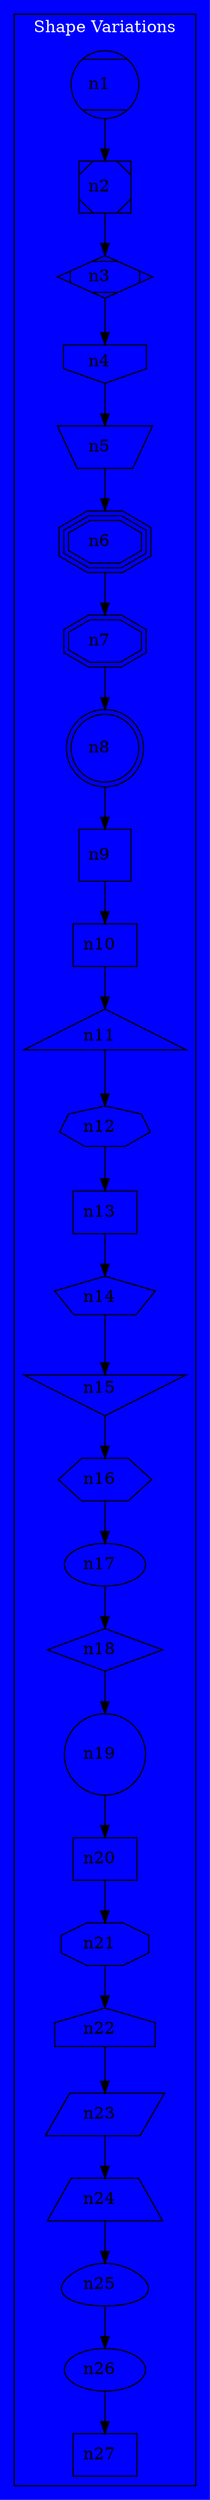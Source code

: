 digraph G {bgcolor=blue

	subgraph cluster_1 {fontcolor=white

		node [shape = "polygon",gradient=linear fillcolor="bisque:brown" 
			gradientangle=0 label="n27  "  fontcolor="black"] "n27"; 
		node [shape = "oval" label="n26  " ] "n26"; 
		node [shape = "egg" label="n25  " ] "n25"; 
		node [shape = "trapezium" label="n24  " ] "n24"; 
		node [shape = "parallelogram" label="n23  " ] "n23"; 
		node [shape = "house" label="n22  " ] "n22"; 
		node [shape = "octagon" label="n21  " ] "n21"; 
		node [shape = box  label="n20  "  ] "n20";
		node [shape = "circle" label="n19  " ] "n19"; 
		node [shape = "diamond" label="n18  " ] "n18"; 
		node [shape = "ellipse" label="n17  " ] "n17"; 
		node [shape = "hexagon" label="n16  " ] "n16"; 
		node [shape = "invtriangle" label="n15  " ] "n15"; 
		node [shape = "pentagon" label="n14  " ] "n14"; 
		node [shape = "rect" label="n13  " ] "n13"; 
		node [shape = "septagon" label="n12  " ] "n12"; 
		node [shape = "triangle" label="n11  " ] "n11"; 
		node [shape = "rectangle" label="n10  " ] "n10"; 
		node [shape = "square" label="n9  " ] "n9"; 
		node [shape = "doublecircle" label="n8  " ] "n8"; 
		node [shape = "doubleoctagon" label="n7  " ] "n7"; 
		node [shape = "tripleoctagon" label="n6  " ] "n6"; 
		node [shape = "invtrapezium" label="n5  " ] "n5"; 
		node [shape = "invhouse" label="n4  " ] "n4"; 
		node [shape = "Mdiamond" label="n3  " ] "n3"; 
		node [shape = "Msquare" label="n2  " ] "n2"; 
		node [shape = "Mcircle"  label="n1  " ] "n1"; 

		label = "Shape Variations";
	}
n1 -> n2-> n3 -> n4 -> n5 -> n6 -> n7 -> n8 -> n9 -> n10 -> n11 -> n12 -> n13 -> n14 -> n15 -> n16 -> n17 -> n18 -> n19 -> n20 -> n21 -> n22 -> n23 -> n24 -> n25 -> n26 -> n27
}




